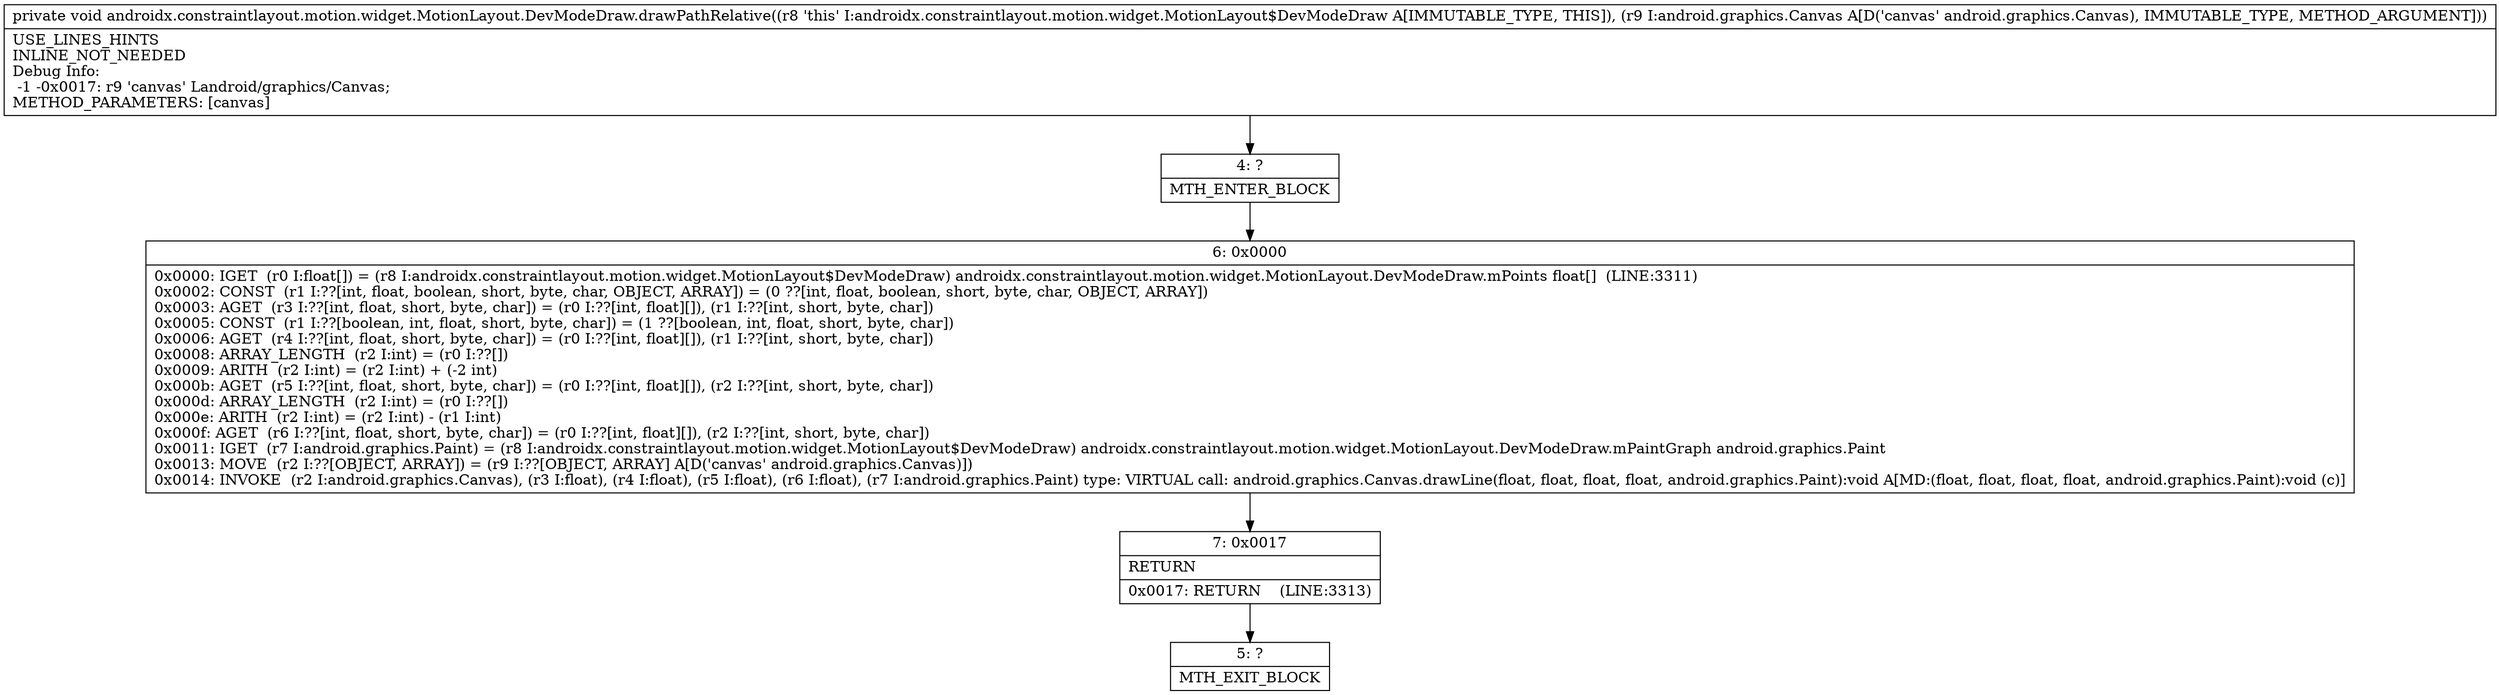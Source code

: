 digraph "CFG forandroidx.constraintlayout.motion.widget.MotionLayout.DevModeDraw.drawPathRelative(Landroid\/graphics\/Canvas;)V" {
Node_4 [shape=record,label="{4\:\ ?|MTH_ENTER_BLOCK\l}"];
Node_6 [shape=record,label="{6\:\ 0x0000|0x0000: IGET  (r0 I:float[]) = (r8 I:androidx.constraintlayout.motion.widget.MotionLayout$DevModeDraw) androidx.constraintlayout.motion.widget.MotionLayout.DevModeDraw.mPoints float[]  (LINE:3311)\l0x0002: CONST  (r1 I:??[int, float, boolean, short, byte, char, OBJECT, ARRAY]) = (0 ??[int, float, boolean, short, byte, char, OBJECT, ARRAY]) \l0x0003: AGET  (r3 I:??[int, float, short, byte, char]) = (r0 I:??[int, float][]), (r1 I:??[int, short, byte, char]) \l0x0005: CONST  (r1 I:??[boolean, int, float, short, byte, char]) = (1 ??[boolean, int, float, short, byte, char]) \l0x0006: AGET  (r4 I:??[int, float, short, byte, char]) = (r0 I:??[int, float][]), (r1 I:??[int, short, byte, char]) \l0x0008: ARRAY_LENGTH  (r2 I:int) = (r0 I:??[]) \l0x0009: ARITH  (r2 I:int) = (r2 I:int) + (\-2 int) \l0x000b: AGET  (r5 I:??[int, float, short, byte, char]) = (r0 I:??[int, float][]), (r2 I:??[int, short, byte, char]) \l0x000d: ARRAY_LENGTH  (r2 I:int) = (r0 I:??[]) \l0x000e: ARITH  (r2 I:int) = (r2 I:int) \- (r1 I:int) \l0x000f: AGET  (r6 I:??[int, float, short, byte, char]) = (r0 I:??[int, float][]), (r2 I:??[int, short, byte, char]) \l0x0011: IGET  (r7 I:android.graphics.Paint) = (r8 I:androidx.constraintlayout.motion.widget.MotionLayout$DevModeDraw) androidx.constraintlayout.motion.widget.MotionLayout.DevModeDraw.mPaintGraph android.graphics.Paint \l0x0013: MOVE  (r2 I:??[OBJECT, ARRAY]) = (r9 I:??[OBJECT, ARRAY] A[D('canvas' android.graphics.Canvas)]) \l0x0014: INVOKE  (r2 I:android.graphics.Canvas), (r3 I:float), (r4 I:float), (r5 I:float), (r6 I:float), (r7 I:android.graphics.Paint) type: VIRTUAL call: android.graphics.Canvas.drawLine(float, float, float, float, android.graphics.Paint):void A[MD:(float, float, float, float, android.graphics.Paint):void (c)]\l}"];
Node_7 [shape=record,label="{7\:\ 0x0017|RETURN\l|0x0017: RETURN    (LINE:3313)\l}"];
Node_5 [shape=record,label="{5\:\ ?|MTH_EXIT_BLOCK\l}"];
MethodNode[shape=record,label="{private void androidx.constraintlayout.motion.widget.MotionLayout.DevModeDraw.drawPathRelative((r8 'this' I:androidx.constraintlayout.motion.widget.MotionLayout$DevModeDraw A[IMMUTABLE_TYPE, THIS]), (r9 I:android.graphics.Canvas A[D('canvas' android.graphics.Canvas), IMMUTABLE_TYPE, METHOD_ARGUMENT]))  | USE_LINES_HINTS\lINLINE_NOT_NEEDED\lDebug Info:\l  \-1 \-0x0017: r9 'canvas' Landroid\/graphics\/Canvas;\lMETHOD_PARAMETERS: [canvas]\l}"];
MethodNode -> Node_4;Node_4 -> Node_6;
Node_6 -> Node_7;
Node_7 -> Node_5;
}

